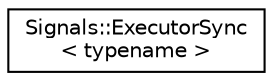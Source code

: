 digraph "Graphical Class Hierarchy"
{
 // INTERACTIVE_SVG=YES
  edge [fontname="Helvetica",fontsize="10",labelfontname="Helvetica",labelfontsize="10"];
  node [fontname="Helvetica",fontsize="10",shape=record];
  rankdir="LR";
  Node1 [label="Signals::ExecutorSync\l\< typename \>",height=0.2,width=0.4,color="black", fillcolor="white", style="filled",URL="$namespace_signals.html#class_signals_1_1_executor_sync"];
}
